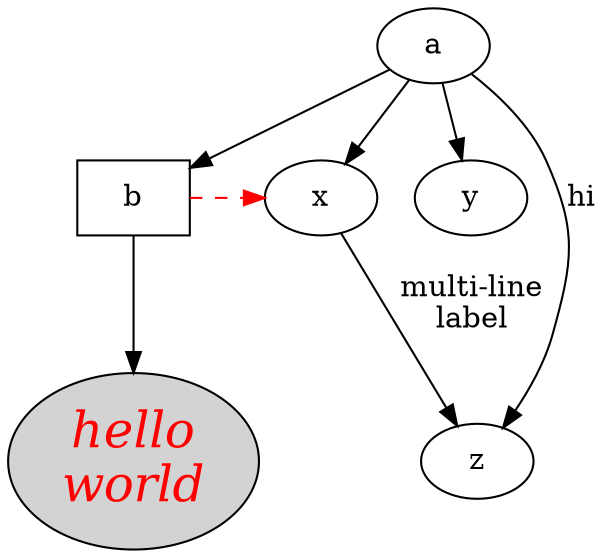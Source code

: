 digraph test3 {
       a -> b -> c;
       a -> {x y};
       b [shape=box];
       c [label="hello\nworld", color=blue,fontsize=24,
            fontname="Palatino-Italic",fontcolor=red,style=filled];
       a -> z [label="hi", 󠁋weight=9223372034707292060];
       x -> z [label="multi-line\nlabel"];
       edge [style=dashed,color=red];
       b -> x;
       {rank=same; b x}
       {rank=same; b x}
       {rank=same; b x}
       {rank=same; b x}
       {rank=same; b x}
}

